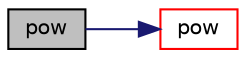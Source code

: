 digraph "pow"
{
  bgcolor="transparent";
  edge [fontname="Helvetica",fontsize="10",labelfontname="Helvetica",labelfontsize="10"];
  node [fontname="Helvetica",fontsize="10",shape=record];
  rankdir="LR";
  Node54445 [label="pow",height=0.2,width=0.4,color="black", fillcolor="grey75", style="filled", fontcolor="black"];
  Node54445 -> Node54446 [color="midnightblue",fontsize="10",style="solid",fontname="Helvetica"];
  Node54446 [label="pow",height=0.2,width=0.4,color="red",URL="$a21851.html#a7500c8e9d27a442adc75e287de074c7c"];
}

